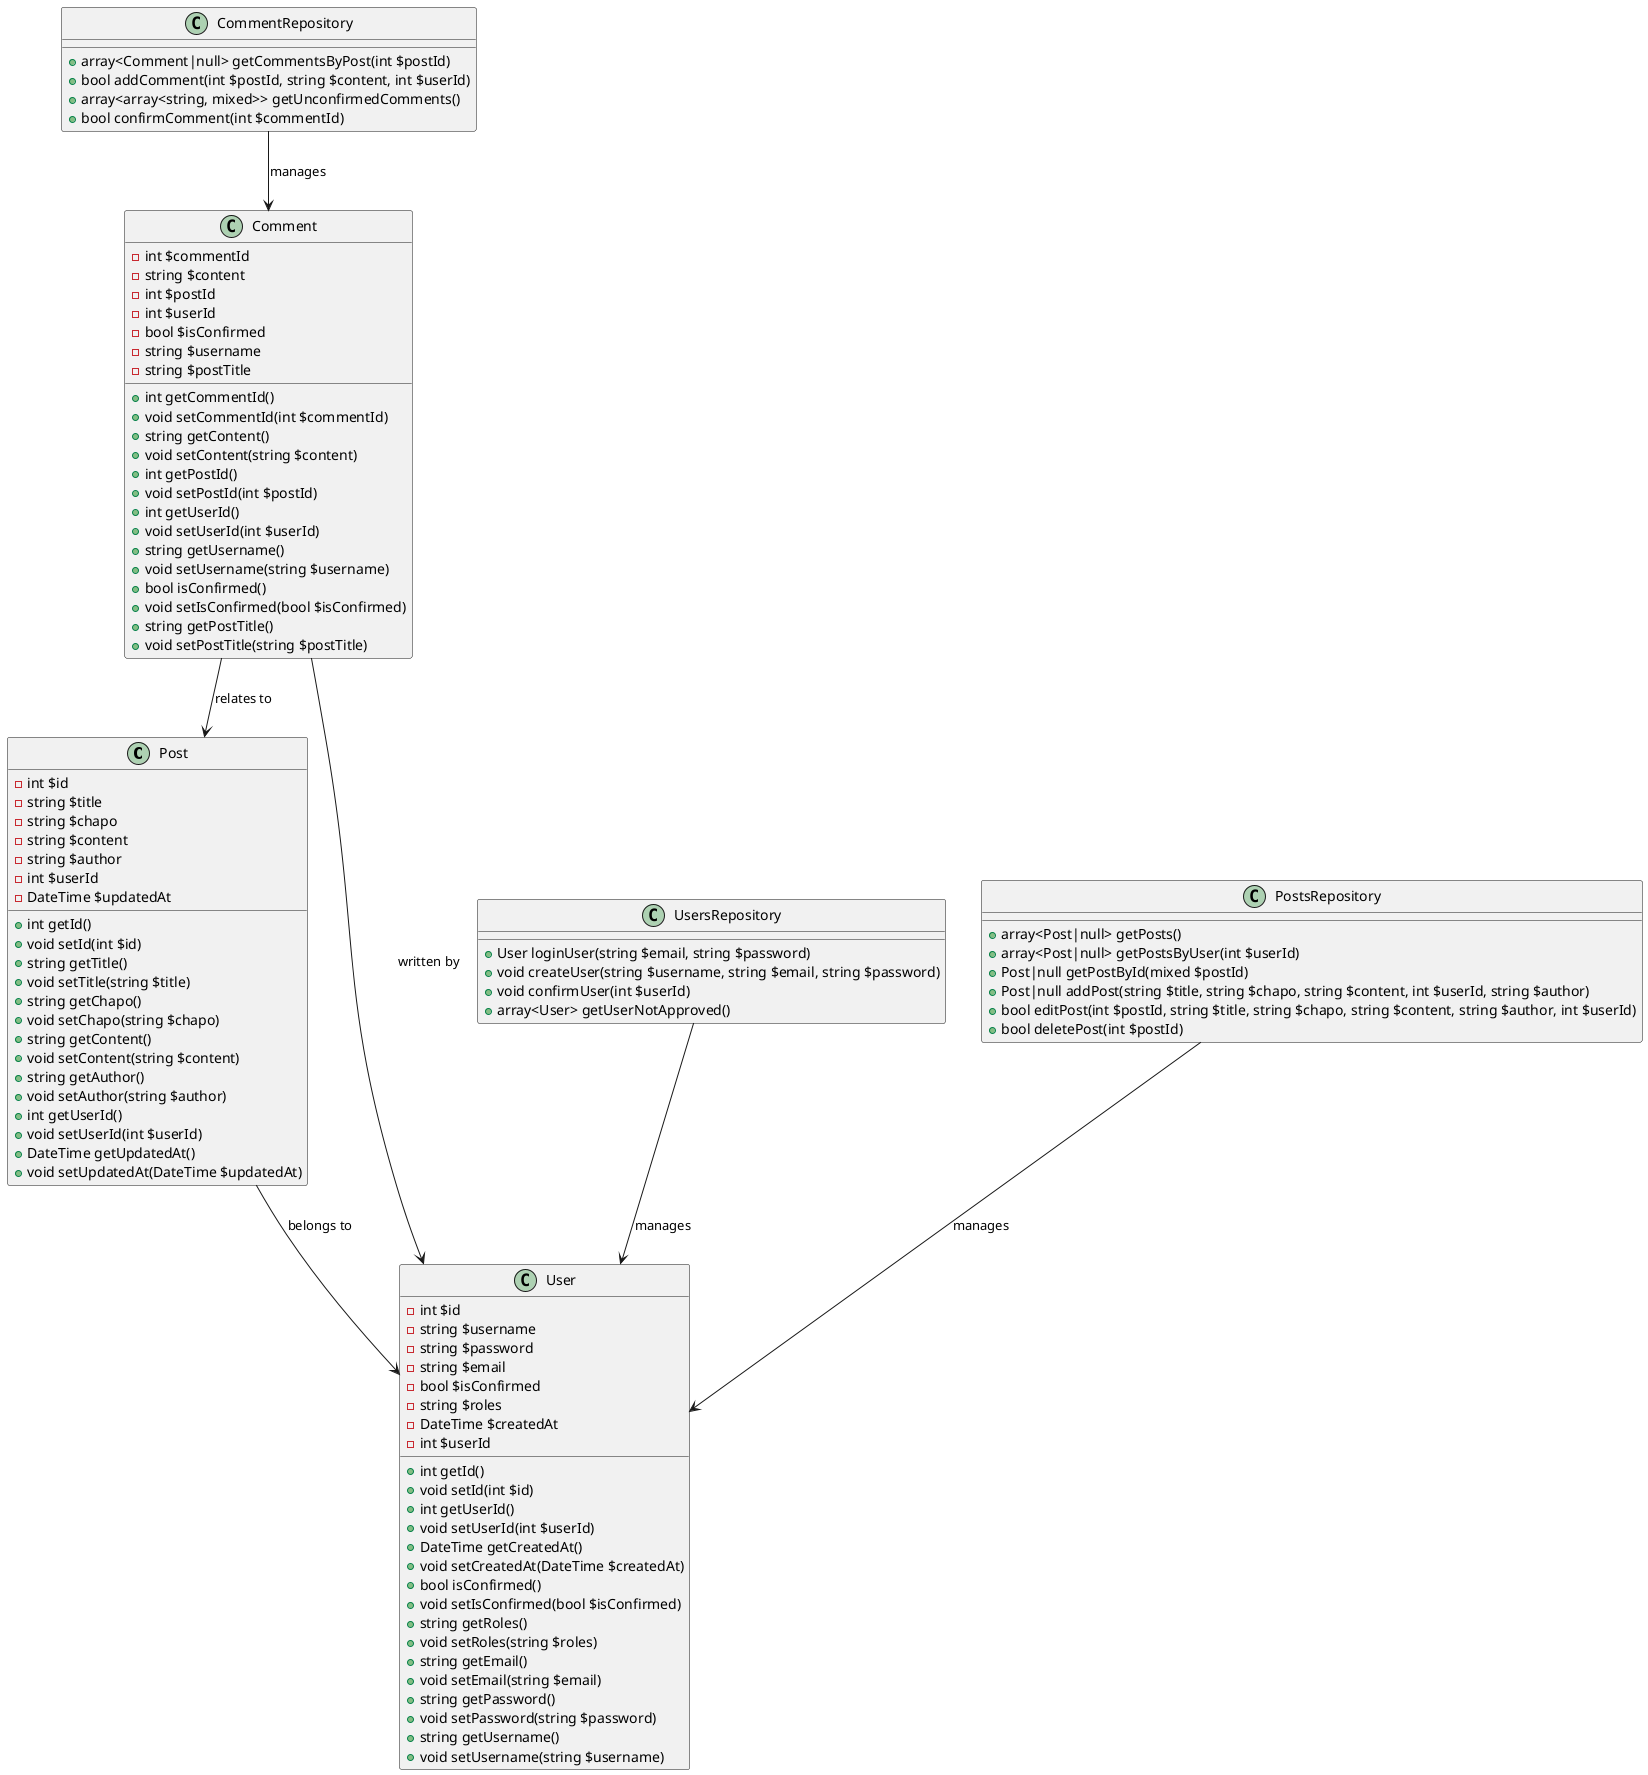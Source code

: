 @startuml

class Post {
    -int $id
    -string $title
    -string $chapo
    -string $content
    -string $author
    -int $userId
    -DateTime $updatedAt

    +int getId()
    +void setId(int $id)
    +string getTitle()
    +void setTitle(string $title)
    +string getChapo()
    +void setChapo(string $chapo)
    +string getContent()
    +void setContent(string $content)
    +string getAuthor()
    +void setAuthor(string $author)
    +int getUserId()
    +void setUserId(int $userId)
    +DateTime getUpdatedAt()
    +void setUpdatedAt(DateTime $updatedAt)
}

class User {
    -int $id
    -string $username
    -string $password
    -string $email
    -bool $isConfirmed
    -string $roles
    -DateTime $createdAt
    -int $userId

    +int getId()
    +void setId(int $id)
    +int getUserId()
    +void setUserId(int $userId)
    +DateTime getCreatedAt()
    +void setCreatedAt(DateTime $createdAt)
    +bool isConfirmed()
    +void setIsConfirmed(bool $isConfirmed)
    +string getRoles()
    +void setRoles(string $roles)
    +string getEmail()
    +void setEmail(string $email)
    +string getPassword()
    +void setPassword(string $password)
    +string getUsername()
    +void setUsername(string $username)
}

class Comment {
    -int $commentId
    -string $content
    -int $postId
    -int $userId
    -bool $isConfirmed
    -string $username
    -string $postTitle

    +int getCommentId()
    +void setCommentId(int $commentId)
    +string getContent()
    +void setContent(string $content)
    +int getPostId()
    +void setPostId(int $postId)
    +int getUserId()
    +void setUserId(int $userId)
    +string getUsername()
    +void setUsername(string $username)
    +bool isConfirmed()
    +void setIsConfirmed(bool $isConfirmed)
    +string getPostTitle()
    +void setPostTitle(string $postTitle)
}

class UsersRepository {
    +User loginUser(string $email, string $password)
    +void createUser(string $username, string $email, string $password)
    +void confirmUser(int $userId)
    +array<User> getUserNotApproved()
}

class CommentRepository {
    +array<Comment|null> getCommentsByPost(int $postId)
    +bool addComment(int $postId, string $content, int $userId)
    +array<array<string, mixed>> getUnconfirmedComments()
    +bool confirmComment(int $commentId)
}

class PostsRepository {
    +array<Post|null> getPosts()
    +array<Post|null> getPostsByUser(int $userId)
    +Post|null getPostById(mixed $postId)
    +Post|null addPost(string $title, string $chapo, string $content, int $userId, string $author)
    +bool editPost(int $postId, string $title, string $chapo, string $content, string $author, int $userId)
    +bool deletePost(int $postId)
}

Post --> User : belongs to
Comment --> Post : relates to
Comment --> User : written by
PostsRepository --> User : manages
CommentRepository --> Comment : manages
UsersRepository --> User : manages

@enduml
